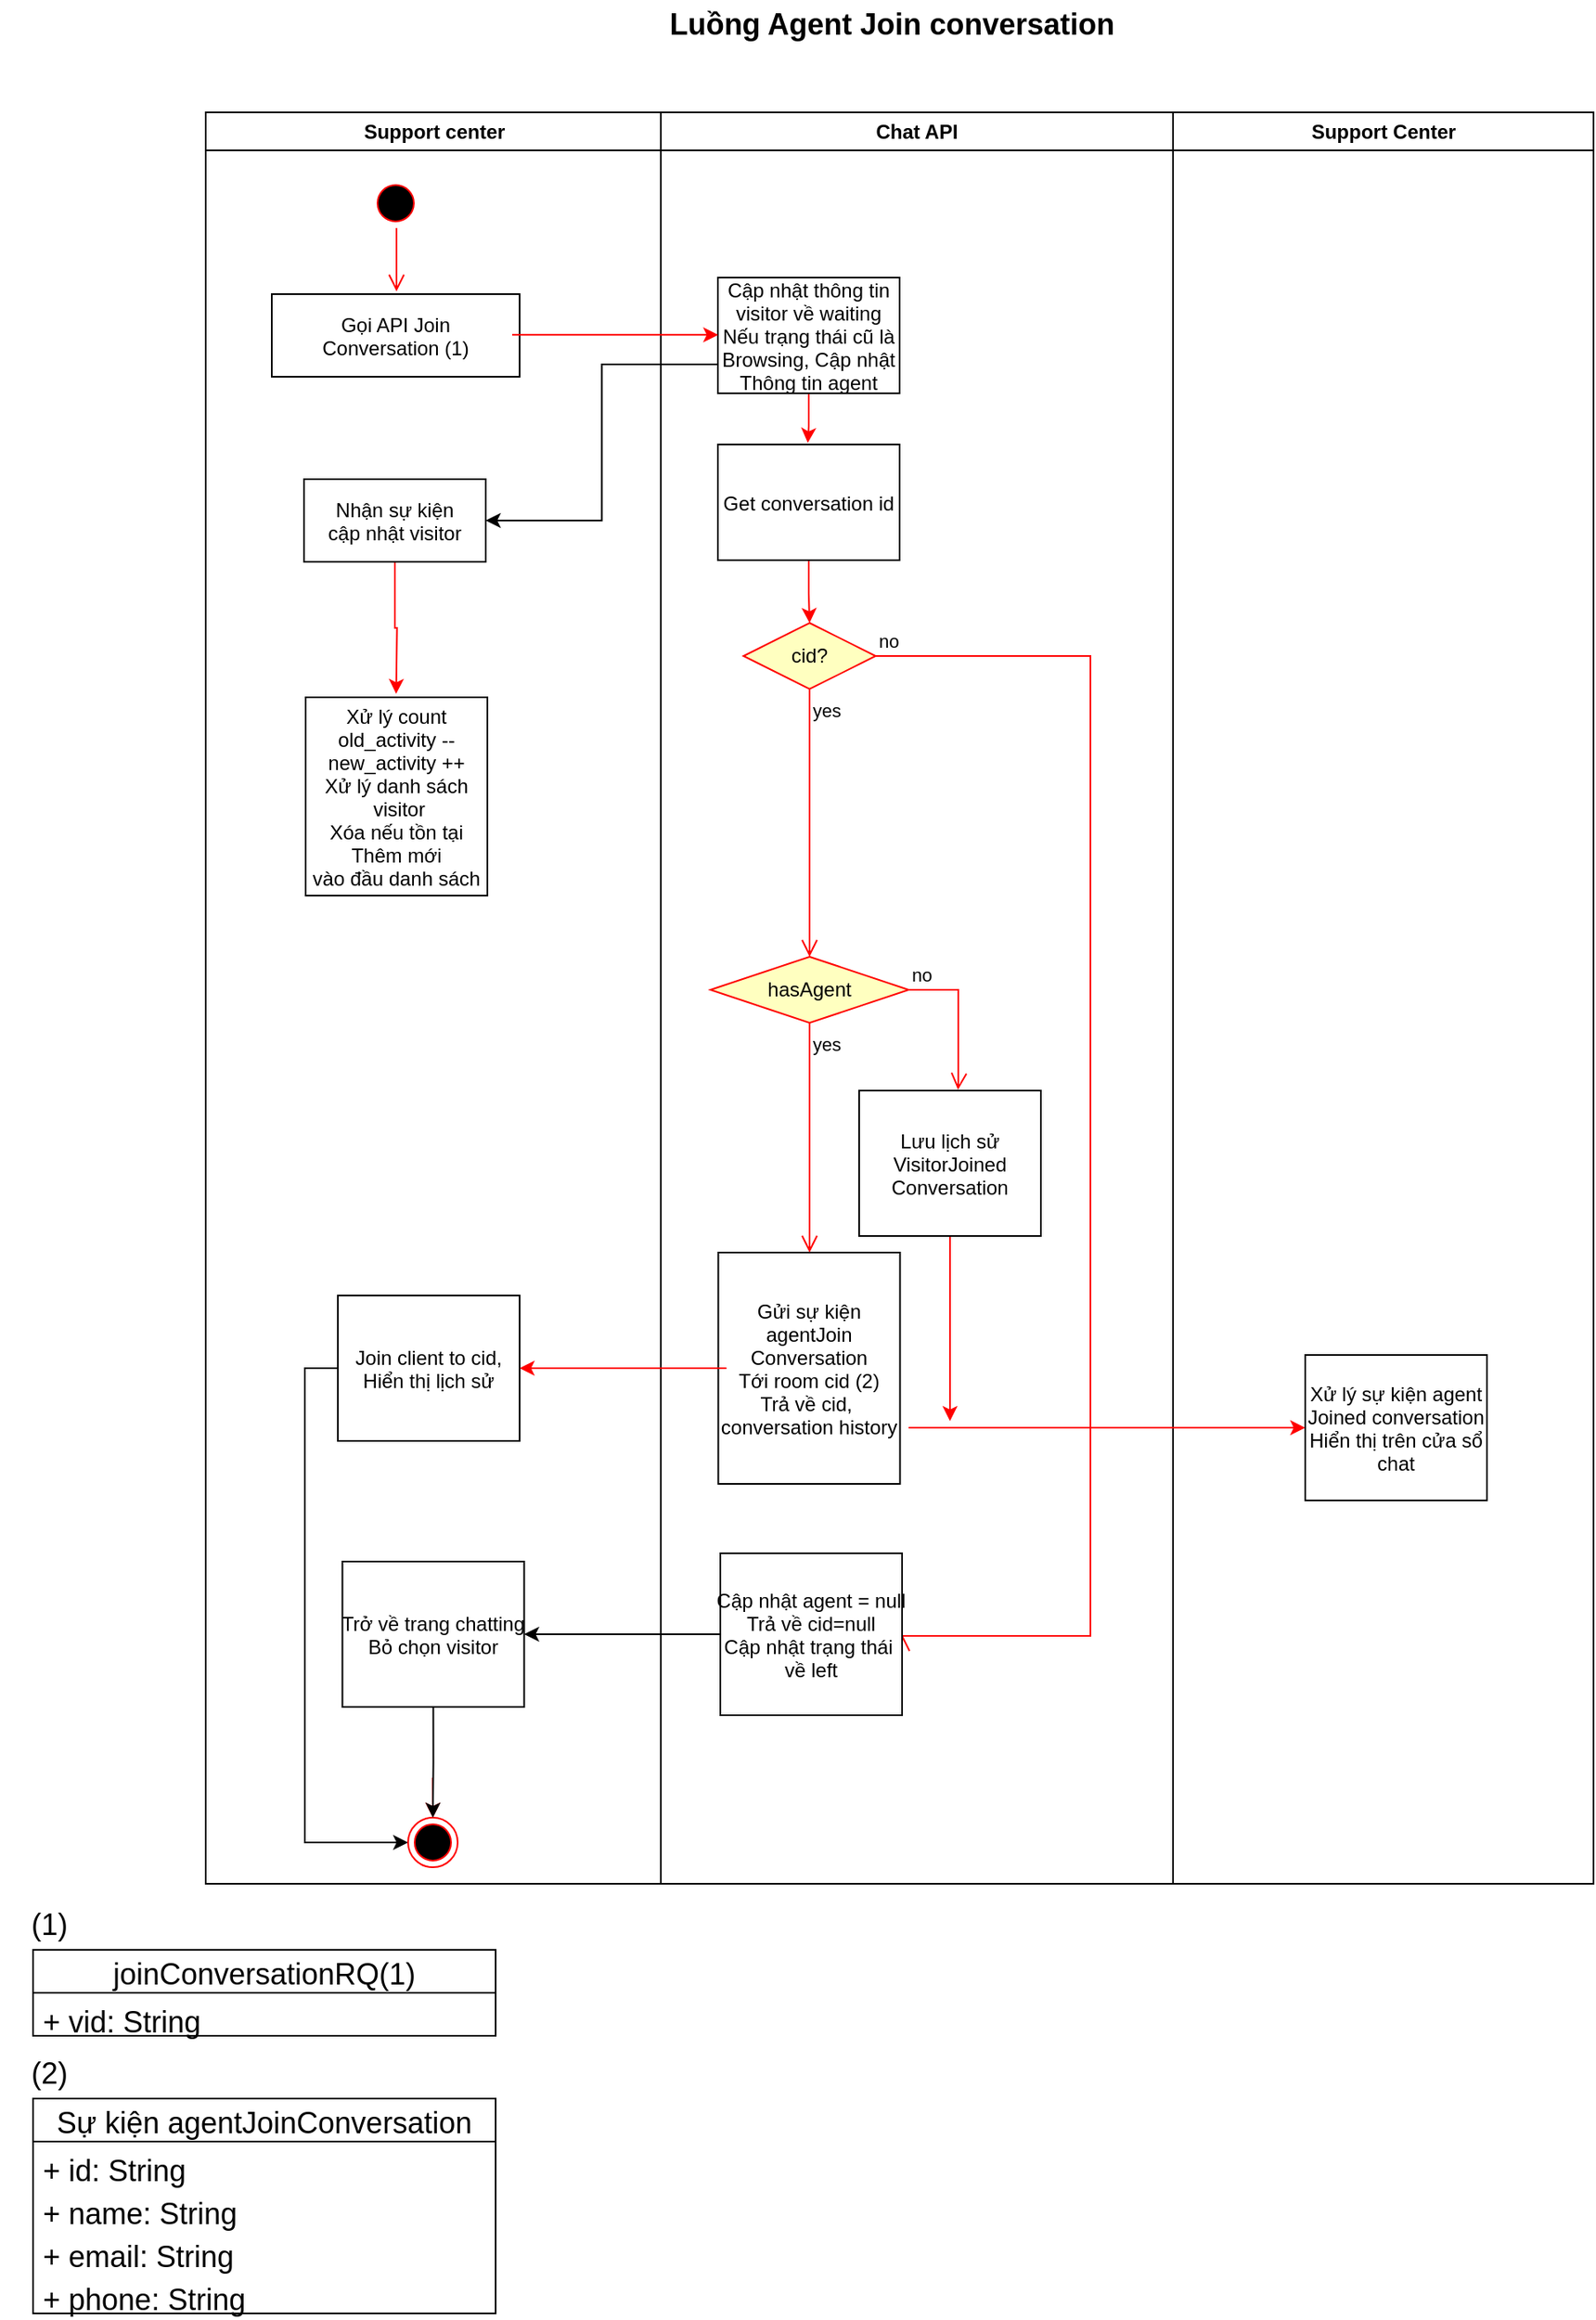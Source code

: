 <mxfile version="20.6.0" type="device"><diagram name="Page-1" id="e7e014a7-5840-1c2e-5031-d8a46d1fe8dd"><mxGraphModel dx="1422" dy="762" grid="1" gridSize="10" guides="1" tooltips="1" connect="1" arrows="1" fold="1" page="1" pageScale="1" pageWidth="1169" pageHeight="826" background="none" math="0" shadow="0"><root><mxCell id="0"/><mxCell id="1" parent="0"/><mxCell id="2" value="Support center" style="swimlane;whiteSpace=wrap" parent="1" vertex="1"><mxGeometry x="164.5" y="128" width="275.5" height="1072" as="geometry"><mxRectangle x="164.5" y="128" width="100" height="30" as="alternateBounds"/></mxGeometry></mxCell><mxCell id="5" value="" style="ellipse;shape=startState;fillColor=#000000;strokeColor=#ff0000;" parent="2" vertex="1"><mxGeometry x="100" y="40" width="30" height="30" as="geometry"/></mxCell><mxCell id="6" value="" style="edgeStyle=elbowEdgeStyle;elbow=horizontal;verticalAlign=bottom;endArrow=open;endSize=8;strokeColor=#FF0000;endFill=1;rounded=0;entryX=0.502;entryY=-0.033;entryDx=0;entryDy=0;entryPerimeter=0;" parent="2" source="5" target="7" edge="1"><mxGeometry x="100" y="40" as="geometry"><mxPoint x="115" y="110" as="targetPoint"/></mxGeometry></mxCell><mxCell id="7" value="Gọi API Join&#10;Conversation (1)" style="" parent="2" vertex="1"><mxGeometry x="40" y="110" width="150" height="50" as="geometry"/></mxCell><mxCell id="MIhrqM-wDSK6GKiDmZ7C-21" style="edgeStyle=orthogonalEdgeStyle;rounded=0;orthogonalLoop=1;jettySize=auto;html=1;exitX=0;exitY=0.5;exitDx=0;exitDy=0;entryX=0;entryY=0.5;entryDx=0;entryDy=0;" parent="2" source="28_rSsUX9sXIVomGGXE--87" target="28_rSsUX9sXIVomGGXE--99" edge="1"><mxGeometry relative="1" as="geometry"/></mxCell><mxCell id="28_rSsUX9sXIVomGGXE--87" value="Join client to cid,&#10;Hiển thị lịch sử" style="fillColor=rgb(255, 255, 255);strokeColor=rgb(0, 0, 0);fontColor=rgb(0, 0, 0);" parent="2" vertex="1"><mxGeometry x="80" y="716" width="110" height="88" as="geometry"/></mxCell><mxCell id="28_rSsUX9sXIVomGGXE--99" value="" style="ellipse;html=1;shape=endState;fillColor=#000000;strokeColor=#ff0000;" parent="2" vertex="1"><mxGeometry x="122.5" y="1032" width="30" height="30" as="geometry"/></mxCell><mxCell id="28_rSsUX9sXIVomGGXE--100" value="" style="edgeStyle=orthogonalEdgeStyle;rounded=0;orthogonalLoop=1;jettySize=auto;html=1;strokeColor=#FF0000;entryX=0.5;entryY=0;entryDx=0;entryDy=0;exitX=0.499;exitY=0.999;exitDx=0;exitDy=0;exitPerimeter=0;" parent="2" target="28_rSsUX9sXIVomGGXE--99" edge="1"><mxGeometry relative="1" as="geometry"><mxPoint x="137.39" y="1007.912" as="sourcePoint"/></mxGeometry></mxCell><mxCell id="MIhrqM-wDSK6GKiDmZ7C-7" value="" style="edgeStyle=orthogonalEdgeStyle;rounded=0;orthogonalLoop=1;jettySize=auto;html=1;strokeColor=#FF0000;entryX=0.507;entryY=-0.001;entryDx=0;entryDy=0;entryPerimeter=0;" parent="2" source="MIhrqM-wDSK6GKiDmZ7C-8" edge="1"><mxGeometry relative="1" as="geometry"><mxPoint x="115.27" y="351.89" as="targetPoint"/></mxGeometry></mxCell><mxCell id="MIhrqM-wDSK6GKiDmZ7C-8" value="Nhận sự kiện &#10;cập nhật visitor" style="fillColor=rgb(255, 255, 255);strokeColor=rgb(0, 0, 0);fontColor=rgb(0, 0, 0);" parent="2" vertex="1"><mxGeometry x="59.5" y="222" width="110" height="50" as="geometry"/></mxCell><mxCell id="MIhrqM-wDSK6GKiDmZ7C-9" value="Xử lý count&#10;old_activity --&#10;new_activity ++&#10;Xử lý danh sách&#10; visitor&#10;Xóa nếu tồn tại&#10;Thêm mới &#10;vào đầu danh sách" style="points=[[0,0.5,0,-1,0],[0.5,0,0,0,-2],[0.5,0.5,0,0,0]];" parent="2" vertex="1"><mxGeometry x="60.5" y="354" width="110" height="120" as="geometry"/></mxCell><mxCell id="MIhrqM-wDSK6GKiDmZ7C-19" value="Trở về trang chatting&#10;Bỏ chọn visitor" style="fillColor=rgb(255, 255, 255);strokeColor=rgb(0, 0, 0);fontColor=rgb(0, 0, 0);" parent="2" vertex="1"><mxGeometry x="82.75" y="877" width="110" height="88" as="geometry"/></mxCell><mxCell id="3" value="Chat API" style="swimlane;whiteSpace=wrap" parent="1" vertex="1"><mxGeometry x="440" y="128" width="310" height="1072" as="geometry"/></mxCell><mxCell id="28_rSsUX9sXIVomGGXE--69" value="" style="edgeStyle=orthogonalEdgeStyle;rounded=0;orthogonalLoop=1;jettySize=auto;html=1;strokeColor=#FF0000;entryX=0.495;entryY=-0.014;entryDx=0;entryDy=0;entryPerimeter=0;" parent="3" source="28_rSsUX9sXIVomGGXE--58" target="28_rSsUX9sXIVomGGXE--68" edge="1"><mxGeometry relative="1" as="geometry"/></mxCell><mxCell id="28_rSsUX9sXIVomGGXE--58" value="Cập nhật thông tin &#10;visitor về waiting&#10;Nếu trạng thái cũ là&#10;Browsing, Cập nhật&#10;Thông tin agent" style="fillColor=rgb(255, 255, 255);strokeColor=rgb(0, 0, 0);fontColor=rgb(0, 0, 0);" parent="3" vertex="1"><mxGeometry x="34.5" y="100" width="110" height="70" as="geometry"/></mxCell><mxCell id="28_rSsUX9sXIVomGGXE--71" value="" style="edgeStyle=orthogonalEdgeStyle;rounded=0;orthogonalLoop=1;jettySize=auto;html=1;strokeColor=#FF0000;entryX=0.5;entryY=0;entryDx=0;entryDy=0;" parent="3" source="28_rSsUX9sXIVomGGXE--68" target="28_rSsUX9sXIVomGGXE--73" edge="1"><mxGeometry relative="1" as="geometry"><mxPoint x="89.61" y="399.79" as="targetPoint"/></mxGeometry></mxCell><mxCell id="28_rSsUX9sXIVomGGXE--68" value="Get conversation id" style="fillColor=rgb(255, 255, 255);strokeColor=rgb(0, 0, 0);fontColor=rgb(0, 0, 0);" parent="3" vertex="1"><mxGeometry x="34.5" y="201" width="110" height="70" as="geometry"/></mxCell><mxCell id="28_rSsUX9sXIVomGGXE--73" value="cid?" style="rhombus;whiteSpace=wrap;html=1;fillColor=#ffffc0;strokeColor=#ff0000;" parent="3" vertex="1"><mxGeometry x="50" y="309" width="80" height="40" as="geometry"/></mxCell><mxCell id="28_rSsUX9sXIVomGGXE--74" value="no" style="edgeStyle=orthogonalEdgeStyle;html=1;align=left;verticalAlign=bottom;endArrow=open;endSize=8;strokeColor=#ff0000;rounded=0;entryX=1;entryY=0.5;entryDx=0;entryDy=0;" parent="3" source="28_rSsUX9sXIVomGGXE--73" target="MIhrqM-wDSK6GKiDmZ7C-17" edge="1"><mxGeometry x="-1" relative="1" as="geometry"><mxPoint x="240" y="892" as="targetPoint"/><Array as="points"><mxPoint x="260" y="329"/><mxPoint x="260" y="922"/></Array></mxGeometry></mxCell><mxCell id="28_rSsUX9sXIVomGGXE--75" value="yes" style="edgeStyle=orthogonalEdgeStyle;html=1;align=left;verticalAlign=top;endArrow=open;endSize=8;strokeColor=#ff0000;rounded=0;entryX=0.5;entryY=0;entryDx=0;entryDy=0;" parent="3" source="28_rSsUX9sXIVomGGXE--73" target="28_rSsUX9sXIVomGGXE--90" edge="1"><mxGeometry x="-1" relative="1" as="geometry"><mxPoint x="89.45" y="391.65" as="targetPoint"/></mxGeometry></mxCell><mxCell id="28_rSsUX9sXIVomGGXE--81" value="Gửi sự kiện&#10;agentJoin&#10;Conversation&#10;Tới room cid (2)&#10;Trả về cid, &#10;conversation history" style="fillColor=rgb(255, 255, 255);strokeColor=rgb(0, 0, 0);fontColor=rgb(0, 0, 0);" parent="3" vertex="1"><mxGeometry x="34.75" y="690" width="110" height="140" as="geometry"/></mxCell><mxCell id="28_rSsUX9sXIVomGGXE--90" value="hasAgent" style="rhombus;whiteSpace=wrap;html=1;fillColor=#ffffc0;strokeColor=#ff0000;" parent="3" vertex="1"><mxGeometry x="30" y="511" width="120" height="40" as="geometry"/></mxCell><mxCell id="28_rSsUX9sXIVomGGXE--91" value="no" style="edgeStyle=orthogonalEdgeStyle;html=1;align=left;verticalAlign=bottom;endArrow=open;endSize=8;strokeColor=#ff0000;rounded=0;exitX=1;exitY=0.5;exitDx=0;exitDy=0;entryX=0.544;entryY=-0.005;entryDx=0;entryDy=0;entryPerimeter=0;" parent="3" source="28_rSsUX9sXIVomGGXE--90" target="28_rSsUX9sXIVomGGXE--95" edge="1"><mxGeometry x="-1" relative="1" as="geometry"><mxPoint x="220" y="552" as="targetPoint"/><Array as="points"><mxPoint x="180" y="531"/><mxPoint x="180" y="589"/><mxPoint x="180" y="589"/></Array></mxGeometry></mxCell><mxCell id="28_rSsUX9sXIVomGGXE--92" value="yes" style="edgeStyle=orthogonalEdgeStyle;html=1;align=left;verticalAlign=top;endArrow=open;endSize=8;strokeColor=#ff0000;rounded=0;" parent="3" source="28_rSsUX9sXIVomGGXE--90" target="28_rSsUX9sXIVomGGXE--81" edge="1"><mxGeometry x="-1" relative="1" as="geometry"><mxPoint x="40" y="642" as="targetPoint"/><Array as="points"><mxPoint x="90" y="592"/><mxPoint x="90" y="592"/></Array></mxGeometry></mxCell><mxCell id="28_rSsUX9sXIVomGGXE--96" value="" style="edgeStyle=orthogonalEdgeStyle;rounded=0;orthogonalLoop=1;jettySize=auto;html=1;strokeColor=#FF0000;" parent="3" source="28_rSsUX9sXIVomGGXE--95" edge="1"><mxGeometry relative="1" as="geometry"><mxPoint x="175" y="792" as="targetPoint"/><Array as="points"><mxPoint x="175" y="792"/></Array></mxGeometry></mxCell><mxCell id="28_rSsUX9sXIVomGGXE--95" value="Lưu lịch sử&#10;VisitorJoined&#10;Conversation" style="fillColor=rgb(255, 255, 255);strokeColor=rgb(0, 0, 0);fontColor=rgb(0, 0, 0);" parent="3" vertex="1"><mxGeometry x="120" y="592" width="110" height="88" as="geometry"/></mxCell><mxCell id="MIhrqM-wDSK6GKiDmZ7C-17" value="Cập nhật agent = null&#10;Trả về cid=null&#10;Cập nhật trạng thái &#10;về left" style="fillColor=rgb(255, 255, 255);strokeColor=rgb(0, 0, 0);fontColor=rgb(0, 0, 0);" parent="3" vertex="1"><mxGeometry x="36" y="872" width="110" height="98" as="geometry"/></mxCell><mxCell id="4" value="Support Center" style="swimlane;whiteSpace=wrap" parent="1" vertex="1"><mxGeometry x="750" y="128" width="254.5" height="1072" as="geometry"/></mxCell><mxCell id="28_rSsUX9sXIVomGGXE--104" value="Xử lý sự kiện agent&#10;Joined conversation&#10;Hiển thị trên cửa sổ&#10;chat" style="fillColor=rgb(255, 255, 255);strokeColor=rgb(0, 0, 0);fontColor=rgb(0, 0, 0);" parent="4" vertex="1"><mxGeometry x="80" y="752" width="110" height="88" as="geometry"/></mxCell><mxCell id="28_rSsUX9sXIVomGGXE--41" value="&lt;b&gt;&lt;font style=&quot;font-size: 18px;&quot;&gt;Luồng Agent Join conversation&lt;/font&gt;&lt;/b&gt;" style="text;html=1;strokeColor=none;fillColor=none;align=center;verticalAlign=middle;whiteSpace=wrap;rounded=0;" parent="1" vertex="1"><mxGeometry x="436" y="60" width="288" height="30" as="geometry"/></mxCell><mxCell id="28_rSsUX9sXIVomGGXE--53" value="joinConversationRQ(1)" style="swimlane;fontStyle=0;childLayout=stackLayout;horizontal=1;startSize=26;fillColor=none;horizontalStack=0;resizeParent=1;resizeParentMax=0;resizeLast=0;collapsible=1;marginBottom=0;fontSize=18;" parent="1" vertex="1"><mxGeometry x="60" y="1240" width="280" height="52" as="geometry"/></mxCell><mxCell id="28_rSsUX9sXIVomGGXE--54" value="+ vid: String" style="text;strokeColor=none;fillColor=none;align=left;verticalAlign=top;spacingLeft=4;spacingRight=4;overflow=hidden;rotatable=0;points=[[0,0.5],[1,0.5]];portConstraint=eastwest;fontSize=18;" parent="28_rSsUX9sXIVomGGXE--53" vertex="1"><mxGeometry y="26" width="280" height="26" as="geometry"/></mxCell><mxCell id="28_rSsUX9sXIVomGGXE--57" value="(1)" style="text;html=1;strokeColor=none;fillColor=none;align=center;verticalAlign=middle;whiteSpace=wrap;rounded=0;fontSize=18;" parent="1" vertex="1"><mxGeometry x="40" y="1210" width="60" height="30" as="geometry"/></mxCell><mxCell id="28_rSsUX9sXIVomGGXE--59" value="" style="edgeStyle=orthogonalEdgeStyle;rounded=0;orthogonalLoop=1;jettySize=auto;html=1;strokeColor=#FF0000;entryX=0.002;entryY=0.495;entryDx=0;entryDy=0;entryPerimeter=0;exitX=0.97;exitY=0.493;exitDx=0;exitDy=0;exitPerimeter=0;" parent="1" source="7" target="28_rSsUX9sXIVomGGXE--58" edge="1"><mxGeometry relative="1" as="geometry"><mxPoint x="360" y="263" as="sourcePoint"/><mxPoint x="470" y="263" as="targetPoint"/></mxGeometry></mxCell><mxCell id="28_rSsUX9sXIVomGGXE--88" value="" style="edgeStyle=orthogonalEdgeStyle;rounded=0;orthogonalLoop=1;jettySize=auto;html=1;strokeColor=#FF0000;exitX=0.045;exitY=0.5;exitDx=0;exitDy=0;exitPerimeter=0;entryX=1;entryY=0.5;entryDx=0;entryDy=0;" parent="1" source="28_rSsUX9sXIVomGGXE--81" target="28_rSsUX9sXIVomGGXE--87" edge="1"><mxGeometry relative="1" as="geometry"><mxPoint x="469.75" y="924" as="sourcePoint"/><mxPoint x="359.75" y="924" as="targetPoint"/></mxGeometry></mxCell><mxCell id="28_rSsUX9sXIVomGGXE--105" value="" style="edgeStyle=orthogonalEdgeStyle;rounded=0;orthogonalLoop=1;jettySize=auto;html=1;strokeColor=#FF0000;" parent="1" edge="1"><mxGeometry relative="1" as="geometry"><mxPoint x="590" y="924" as="sourcePoint"/><mxPoint x="830" y="924" as="targetPoint"/></mxGeometry></mxCell><mxCell id="MIhrqM-wDSK6GKiDmZ7C-10" style="edgeStyle=orthogonalEdgeStyle;rounded=0;orthogonalLoop=1;jettySize=auto;html=1;exitX=0;exitY=0.75;exitDx=0;exitDy=0;entryX=1;entryY=0.5;entryDx=0;entryDy=0;" parent="1" source="28_rSsUX9sXIVomGGXE--58" target="MIhrqM-wDSK6GKiDmZ7C-8" edge="1"><mxGeometry relative="1" as="geometry"/></mxCell><mxCell id="MIhrqM-wDSK6GKiDmZ7C-11" value="Sự kiện agentJoinConversation" style="swimlane;fontStyle=0;childLayout=stackLayout;horizontal=1;startSize=26;fillColor=none;horizontalStack=0;resizeParent=1;resizeParentMax=0;resizeLast=0;collapsible=1;marginBottom=0;fontSize=18;" parent="1" vertex="1"><mxGeometry x="60" y="1330" width="280" height="130" as="geometry"/></mxCell><mxCell id="MIhrqM-wDSK6GKiDmZ7C-12" value="+ id: String" style="text;strokeColor=none;fillColor=none;align=left;verticalAlign=top;spacingLeft=4;spacingRight=4;overflow=hidden;rotatable=0;points=[[0,0.5],[1,0.5]];portConstraint=eastwest;fontSize=18;" parent="MIhrqM-wDSK6GKiDmZ7C-11" vertex="1"><mxGeometry y="26" width="280" height="26" as="geometry"/></mxCell><mxCell id="MIhrqM-wDSK6GKiDmZ7C-13" value="+ name: String" style="text;strokeColor=none;fillColor=none;align=left;verticalAlign=top;spacingLeft=4;spacingRight=4;overflow=hidden;rotatable=0;points=[[0,0.5],[1,0.5]];portConstraint=eastwest;fontSize=18;" parent="MIhrqM-wDSK6GKiDmZ7C-11" vertex="1"><mxGeometry y="52" width="280" height="26" as="geometry"/></mxCell><mxCell id="MIhrqM-wDSK6GKiDmZ7C-14" value="+ email: String" style="text;strokeColor=none;fillColor=none;align=left;verticalAlign=top;spacingLeft=4;spacingRight=4;overflow=hidden;rotatable=0;points=[[0,0.5],[1,0.5]];portConstraint=eastwest;fontSize=18;" parent="MIhrqM-wDSK6GKiDmZ7C-11" vertex="1"><mxGeometry y="78" width="280" height="26" as="geometry"/></mxCell><mxCell id="MIhrqM-wDSK6GKiDmZ7C-15" value="+ phone: String" style="text;strokeColor=none;fillColor=none;align=left;verticalAlign=top;spacingLeft=4;spacingRight=4;overflow=hidden;rotatable=0;points=[[0,0.5],[1,0.5]];portConstraint=eastwest;fontSize=18;" parent="MIhrqM-wDSK6GKiDmZ7C-11" vertex="1"><mxGeometry y="104" width="280" height="26" as="geometry"/></mxCell><mxCell id="MIhrqM-wDSK6GKiDmZ7C-16" value="(2)" style="text;html=1;strokeColor=none;fillColor=none;align=center;verticalAlign=middle;whiteSpace=wrap;rounded=0;fontSize=18;" parent="1" vertex="1"><mxGeometry x="40" y="1300" width="60" height="30" as="geometry"/></mxCell><mxCell id="MIhrqM-wDSK6GKiDmZ7C-20" style="edgeStyle=orthogonalEdgeStyle;rounded=0;orthogonalLoop=1;jettySize=auto;html=1;exitX=0;exitY=0.5;exitDx=0;exitDy=0;entryX=1;entryY=0.5;entryDx=0;entryDy=0;" parent="1" source="MIhrqM-wDSK6GKiDmZ7C-17" target="MIhrqM-wDSK6GKiDmZ7C-19" edge="1"><mxGeometry relative="1" as="geometry"/></mxCell><mxCell id="MIhrqM-wDSK6GKiDmZ7C-22" style="edgeStyle=orthogonalEdgeStyle;rounded=0;orthogonalLoop=1;jettySize=auto;html=1;exitX=0.5;exitY=1;exitDx=0;exitDy=0;" parent="1" source="MIhrqM-wDSK6GKiDmZ7C-19" edge="1"><mxGeometry relative="1" as="geometry"><mxPoint x="302" y="1160" as="targetPoint"/></mxGeometry></mxCell></root></mxGraphModel></diagram></mxfile>